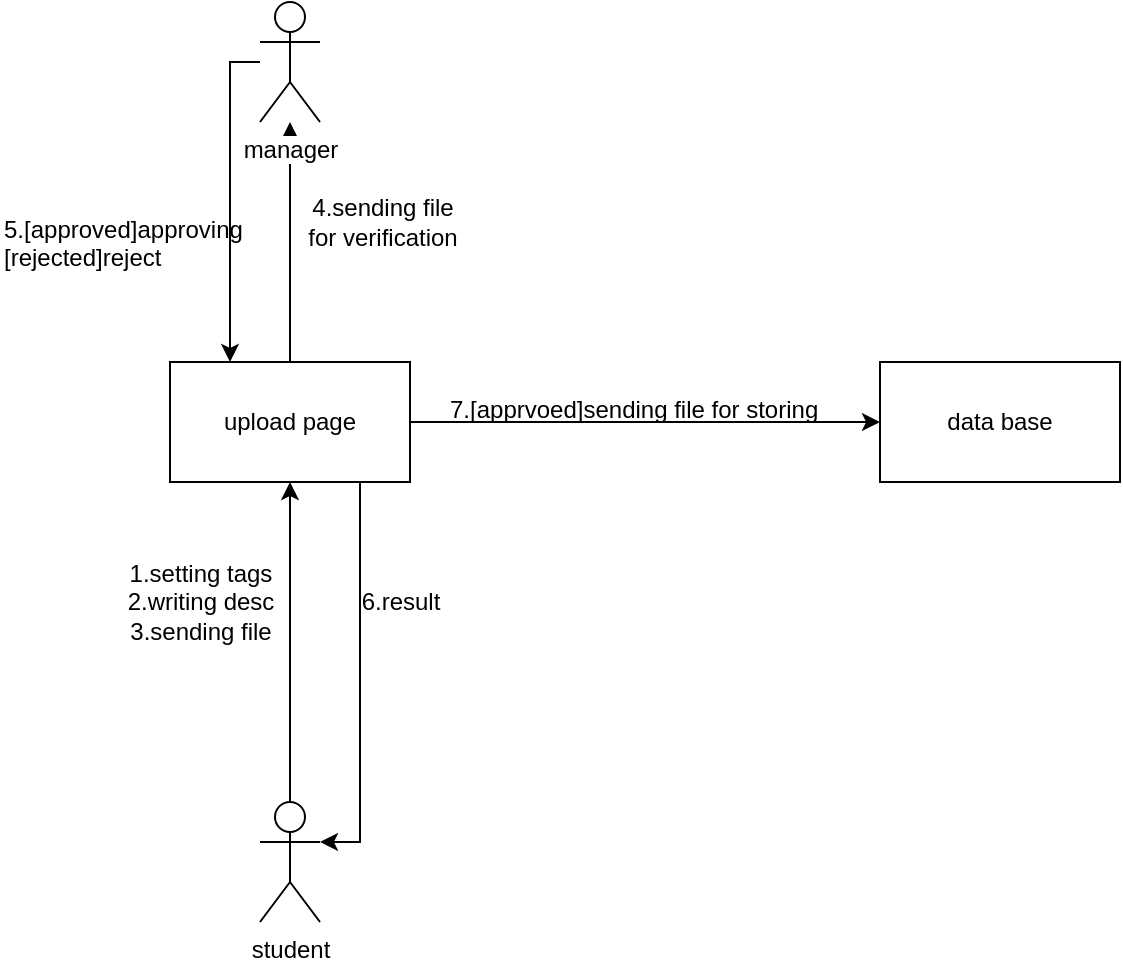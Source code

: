 <mxfile version="10.6.7" type="github"><diagram id="akwlYLTeaXbScJ5fX8HE" name="Page-1"><mxGraphModel dx="1825" dy="1075" grid="1" gridSize="10" guides="1" tooltips="1" connect="1" arrows="1" fold="1" page="1" pageScale="1" pageWidth="850" pageHeight="1100" math="0" shadow="0"><root><mxCell id="0"/><mxCell id="1" parent="0"/><mxCell id="8e4Hr-SpakiFuM5nXYas-1" value="" style="edgeStyle=orthogonalEdgeStyle;rounded=0;orthogonalLoop=1;jettySize=auto;html=1;" edge="1" parent="1" source="8e4Hr-SpakiFuM5nXYas-3" target="8e4Hr-SpakiFuM5nXYas-9"><mxGeometry relative="1" as="geometry"/></mxCell><mxCell id="8e4Hr-SpakiFuM5nXYas-2" value="1.setting tags&lt;br&gt;2.writing desc&lt;br&gt;3.sending file &lt;br&gt;" style="text;html=1;resizable=0;points=[];align=center;verticalAlign=middle;labelBackgroundColor=#ffffff;" vertex="1" connectable="0" parent="8e4Hr-SpakiFuM5nXYas-1"><mxGeometry x="-0.013" y="-3" relative="1" as="geometry"><mxPoint x="-48" y="-21" as="offset"/></mxGeometry></mxCell><mxCell id="8e4Hr-SpakiFuM5nXYas-3" value="student" style="shape=umlActor;verticalLabelPosition=bottom;labelBackgroundColor=#ffffff;verticalAlign=top;html=1;outlineConnect=0;" vertex="1" parent="1"><mxGeometry x="420" y="410" width="30" height="60" as="geometry"/></mxCell><mxCell id="8e4Hr-SpakiFuM5nXYas-4" style="edgeStyle=orthogonalEdgeStyle;rounded=0;orthogonalLoop=1;jettySize=auto;html=1;entryX=1;entryY=0.333;entryDx=0;entryDy=0;entryPerimeter=0;" edge="1" parent="1" source="8e4Hr-SpakiFuM5nXYas-9" target="8e4Hr-SpakiFuM5nXYas-3"><mxGeometry relative="1" as="geometry"><mxPoint x="510" y="390" as="targetPoint"/><Array as="points"><mxPoint x="470" y="430"/></Array></mxGeometry></mxCell><mxCell id="8e4Hr-SpakiFuM5nXYas-5" value="6.result" style="text;html=1;resizable=0;points=[];align=center;verticalAlign=middle;labelBackgroundColor=#ffffff;" vertex="1" connectable="0" parent="8e4Hr-SpakiFuM5nXYas-4"><mxGeometry x="-0.023" relative="1" as="geometry"><mxPoint x="20" y="-37.5" as="offset"/></mxGeometry></mxCell><mxCell id="8e4Hr-SpakiFuM5nXYas-6" value="" style="edgeStyle=orthogonalEdgeStyle;rounded=0;orthogonalLoop=1;jettySize=auto;html=1;" edge="1" parent="1" source="8e4Hr-SpakiFuM5nXYas-9"><mxGeometry relative="1" as="geometry"><mxPoint x="435" y="70" as="targetPoint"/></mxGeometry></mxCell><mxCell id="8e4Hr-SpakiFuM5nXYas-7" value="4.sending file&lt;br&gt;for verification" style="text;html=1;resizable=0;points=[];align=center;verticalAlign=middle;labelBackgroundColor=#ffffff;" vertex="1" connectable="0" parent="8e4Hr-SpakiFuM5nXYas-6"><mxGeometry x="0.083" relative="1" as="geometry"><mxPoint x="45" y="-5" as="offset"/></mxGeometry></mxCell><mxCell id="8e4Hr-SpakiFuM5nXYas-8" style="edgeStyle=orthogonalEdgeStyle;rounded=0;orthogonalLoop=1;jettySize=auto;html=1;" edge="1" parent="1" source="8e4Hr-SpakiFuM5nXYas-9" target="8e4Hr-SpakiFuM5nXYas-12"><mxGeometry relative="1" as="geometry"/></mxCell><mxCell id="8e4Hr-SpakiFuM5nXYas-9" value="upload page" style="rounded=0;whiteSpace=wrap;html=1;" vertex="1" parent="1"><mxGeometry x="375" y="190" width="120" height="60" as="geometry"/></mxCell><mxCell id="8e4Hr-SpakiFuM5nXYas-10" style="edgeStyle=orthogonalEdgeStyle;rounded=0;orthogonalLoop=1;jettySize=auto;html=1;entryX=0.25;entryY=0;entryDx=0;entryDy=0;" edge="1" parent="1" source="8e4Hr-SpakiFuM5nXYas-11" target="8e4Hr-SpakiFuM5nXYas-9"><mxGeometry relative="1" as="geometry"><Array as="points"><mxPoint x="405" y="40"/></Array></mxGeometry></mxCell><mxCell id="8e4Hr-SpakiFuM5nXYas-11" value="manager" style="shape=umlActor;verticalLabelPosition=bottom;labelBackgroundColor=#ffffff;verticalAlign=top;html=1;outlineConnect=0;" vertex="1" parent="1"><mxGeometry x="420" y="10" width="30" height="60" as="geometry"/></mxCell><mxCell id="8e4Hr-SpakiFuM5nXYas-12" value="data base" style="rounded=0;whiteSpace=wrap;html=1;" vertex="1" parent="1"><mxGeometry x="730" y="190" width="120" height="60" as="geometry"/></mxCell><mxCell id="8e4Hr-SpakiFuM5nXYas-13" value="5.[approved]approving&lt;br&gt;[rejected]reject" style="text;html=1;" vertex="1" parent="1"><mxGeometry x="290" y="110" width="140" height="30" as="geometry"/></mxCell><mxCell id="8e4Hr-SpakiFuM5nXYas-14" value="7.[apprvoed]sending file for storing" style="text;html=1;" vertex="1" parent="1"><mxGeometry x="512.5" y="200" width="200" height="30" as="geometry"/></mxCell></root></mxGraphModel></diagram></mxfile>